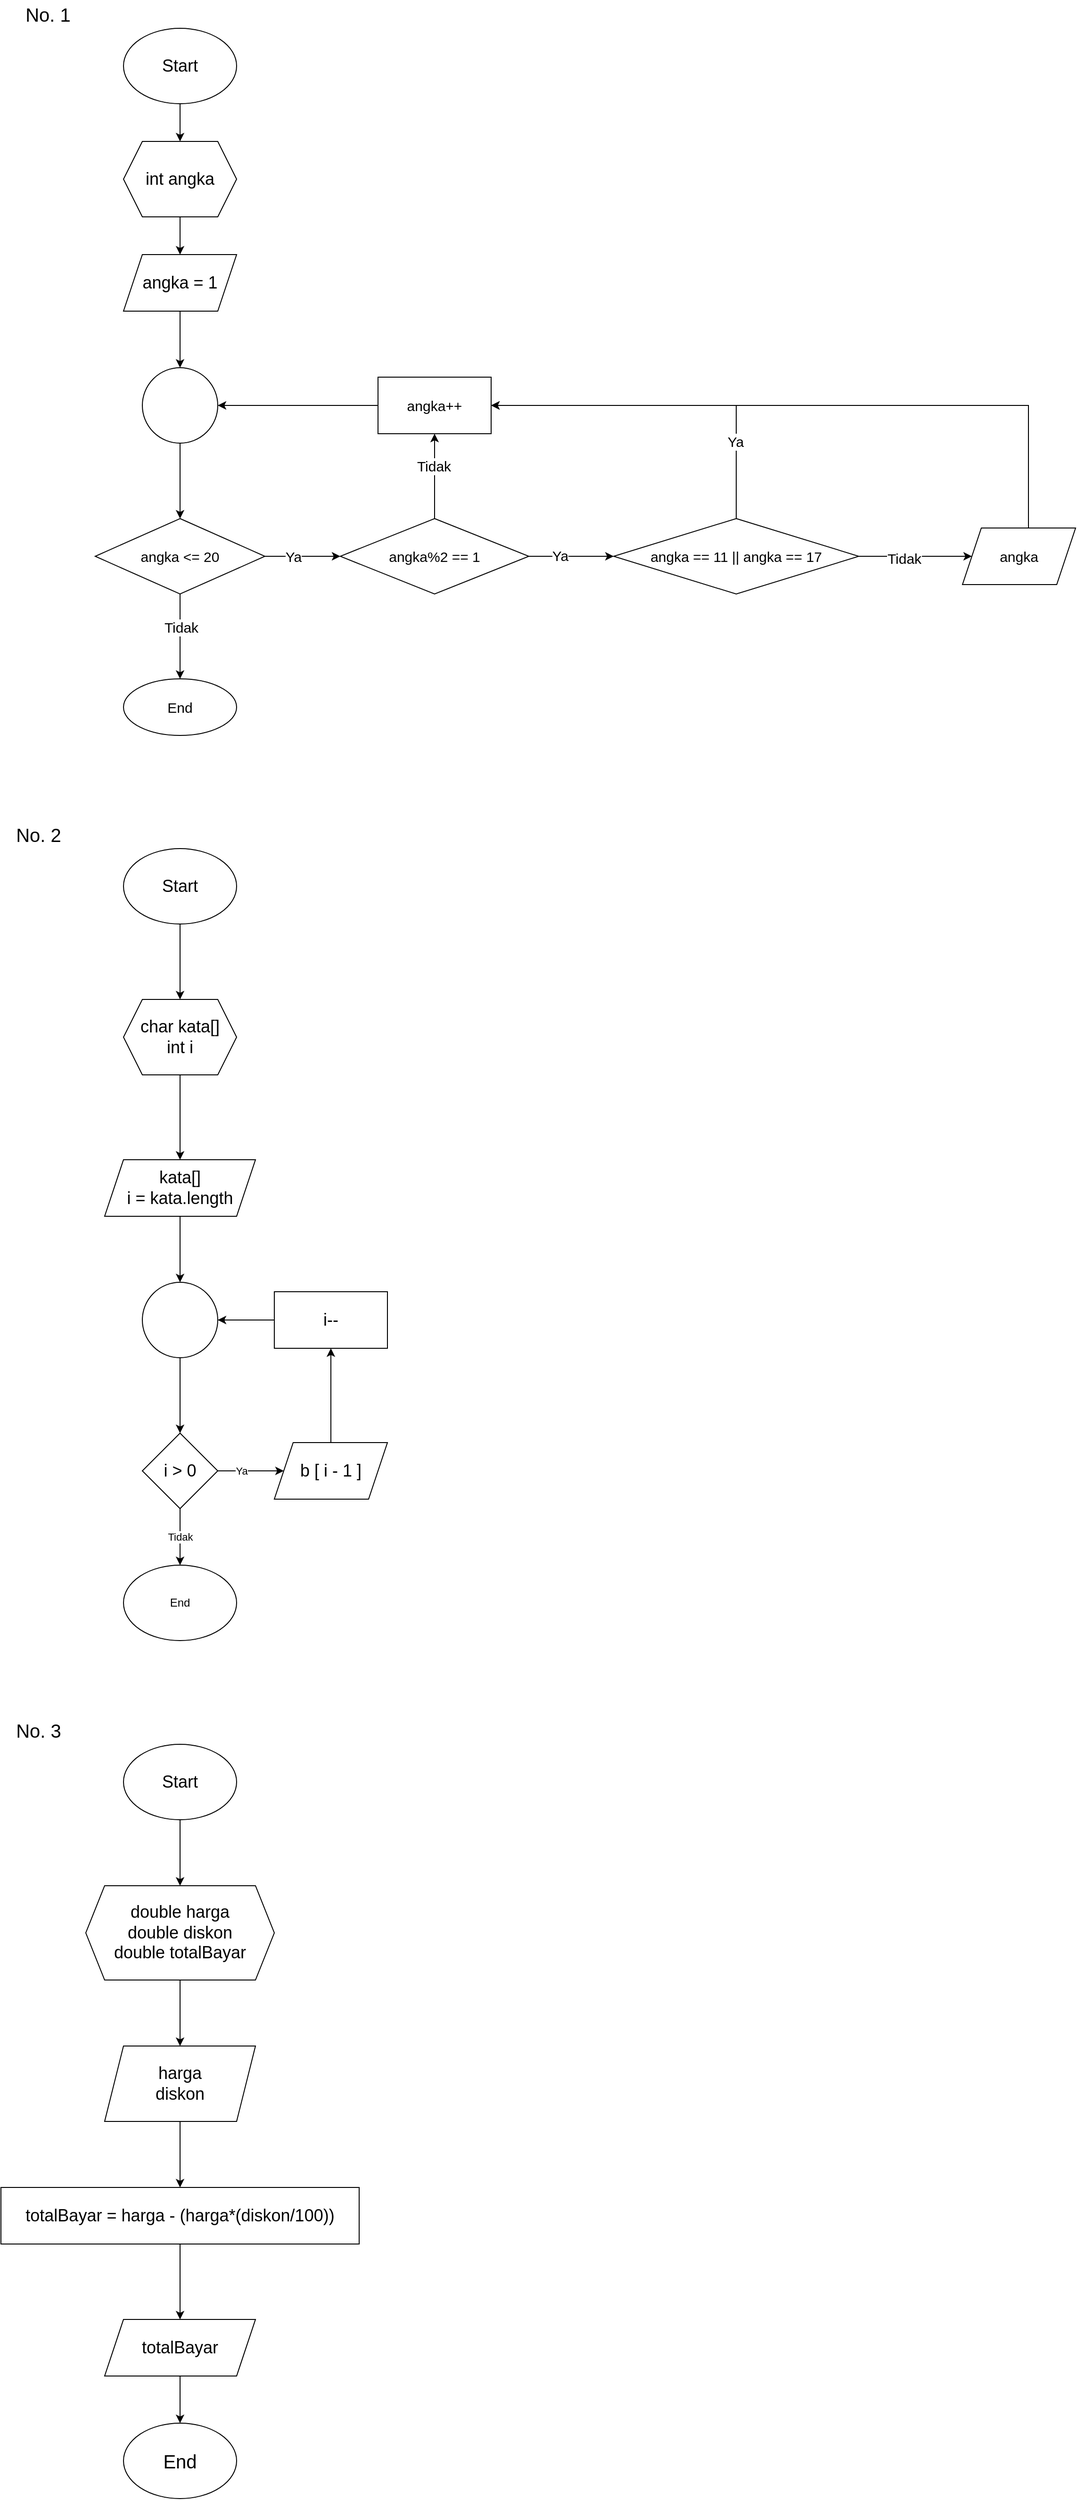 <mxfile version="20.8.16" type="device"><diagram id="xtq4PgHhhKeedCahc1uI" name="Page-1"><mxGraphModel dx="1173" dy="699" grid="1" gridSize="10" guides="1" tooltips="1" connect="1" arrows="1" fold="1" page="1" pageScale="1" pageWidth="850" pageHeight="1100" math="0" shadow="0"><root><mxCell id="0"/><mxCell id="1" parent="0"/><mxCell id="PBJj8Gcs8OxK-iHjFvAN-3" value="" style="edgeStyle=orthogonalEdgeStyle;rounded=0;orthogonalLoop=1;jettySize=auto;html=1;fontSize=18;" parent="1" source="PBJj8Gcs8OxK-iHjFvAN-1" target="PBJj8Gcs8OxK-iHjFvAN-2" edge="1"><mxGeometry relative="1" as="geometry"/></mxCell><mxCell id="PBJj8Gcs8OxK-iHjFvAN-1" value="Start" style="ellipse;whiteSpace=wrap;html=1;fontSize=18;" parent="1" vertex="1"><mxGeometry x="350" y="50" width="120" height="80" as="geometry"/></mxCell><mxCell id="PBJj8Gcs8OxK-iHjFvAN-5" value="" style="edgeStyle=orthogonalEdgeStyle;rounded=0;orthogonalLoop=1;jettySize=auto;html=1;fontSize=18;" parent="1" source="PBJj8Gcs8OxK-iHjFvAN-2" target="PBJj8Gcs8OxK-iHjFvAN-4" edge="1"><mxGeometry relative="1" as="geometry"/></mxCell><mxCell id="PBJj8Gcs8OxK-iHjFvAN-2" value="int angka" style="shape=hexagon;perimeter=hexagonPerimeter2;whiteSpace=wrap;html=1;fixedSize=1;fontSize=18;" parent="1" vertex="1"><mxGeometry x="350" y="170" width="120" height="80" as="geometry"/></mxCell><mxCell id="PBJj8Gcs8OxK-iHjFvAN-7" value="" style="edgeStyle=orthogonalEdgeStyle;rounded=0;orthogonalLoop=1;jettySize=auto;html=1;fontSize=18;" parent="1" source="PBJj8Gcs8OxK-iHjFvAN-4" target="PBJj8Gcs8OxK-iHjFvAN-6" edge="1"><mxGeometry relative="1" as="geometry"/></mxCell><mxCell id="PBJj8Gcs8OxK-iHjFvAN-4" value="angka = 1" style="shape=parallelogram;perimeter=parallelogramPerimeter;whiteSpace=wrap;html=1;fixedSize=1;fontSize=18;" parent="1" vertex="1"><mxGeometry x="350" y="290" width="120" height="60" as="geometry"/></mxCell><mxCell id="PBJj8Gcs8OxK-iHjFvAN-9" value="" style="edgeStyle=orthogonalEdgeStyle;rounded=0;orthogonalLoop=1;jettySize=auto;html=1;fontSize=18;" parent="1" source="PBJj8Gcs8OxK-iHjFvAN-6" target="PBJj8Gcs8OxK-iHjFvAN-8" edge="1"><mxGeometry relative="1" as="geometry"/></mxCell><mxCell id="PBJj8Gcs8OxK-iHjFvAN-6" value="" style="ellipse;whiteSpace=wrap;html=1;aspect=fixed;fontSize=18;" parent="1" vertex="1"><mxGeometry x="370" y="410" width="80" height="80" as="geometry"/></mxCell><mxCell id="PBJj8Gcs8OxK-iHjFvAN-12" value="" style="edgeStyle=orthogonalEdgeStyle;rounded=0;orthogonalLoop=1;jettySize=auto;html=1;fontSize=15;" parent="1" source="PBJj8Gcs8OxK-iHjFvAN-8" target="PBJj8Gcs8OxK-iHjFvAN-11" edge="1"><mxGeometry relative="1" as="geometry"/></mxCell><mxCell id="PBJj8Gcs8OxK-iHjFvAN-13" value="Tidak" style="edgeLabel;html=1;align=center;verticalAlign=middle;resizable=0;points=[];fontSize=15;" parent="PBJj8Gcs8OxK-iHjFvAN-12" vertex="1" connectable="0"><mxGeometry x="-0.222" y="1" relative="1" as="geometry"><mxPoint as="offset"/></mxGeometry></mxCell><mxCell id="PBJj8Gcs8OxK-iHjFvAN-15" value="" style="edgeStyle=orthogonalEdgeStyle;rounded=0;orthogonalLoop=1;jettySize=auto;html=1;fontSize=15;" parent="1" source="PBJj8Gcs8OxK-iHjFvAN-8" target="PBJj8Gcs8OxK-iHjFvAN-14" edge="1"><mxGeometry relative="1" as="geometry"/></mxCell><mxCell id="PBJj8Gcs8OxK-iHjFvAN-30" value="Ya" style="edgeLabel;html=1;align=center;verticalAlign=middle;resizable=0;points=[];fontSize=15;" parent="PBJj8Gcs8OxK-iHjFvAN-15" vertex="1" connectable="0"><mxGeometry x="-0.25" y="-4" relative="1" as="geometry"><mxPoint y="-4" as="offset"/></mxGeometry></mxCell><mxCell id="PBJj8Gcs8OxK-iHjFvAN-8" value="angka &amp;lt;= 20" style="rhombus;whiteSpace=wrap;html=1;fontSize=15;" parent="1" vertex="1"><mxGeometry x="320" y="570" width="180" height="80" as="geometry"/></mxCell><mxCell id="PBJj8Gcs8OxK-iHjFvAN-11" value="End" style="ellipse;whiteSpace=wrap;html=1;fontSize=15;" parent="1" vertex="1"><mxGeometry x="350" y="740" width="120" height="60" as="geometry"/></mxCell><mxCell id="PBJj8Gcs8OxK-iHjFvAN-17" value="" style="edgeStyle=orthogonalEdgeStyle;rounded=0;orthogonalLoop=1;jettySize=auto;html=1;fontSize=15;" parent="1" source="PBJj8Gcs8OxK-iHjFvAN-14" target="PBJj8Gcs8OxK-iHjFvAN-16" edge="1"><mxGeometry relative="1" as="geometry"/></mxCell><mxCell id="PBJj8Gcs8OxK-iHjFvAN-20" value="Tidak" style="edgeLabel;html=1;align=center;verticalAlign=middle;resizable=0;points=[];fontSize=15;" parent="PBJj8Gcs8OxK-iHjFvAN-17" vertex="1" connectable="0"><mxGeometry x="0.244" y="1" relative="1" as="geometry"><mxPoint as="offset"/></mxGeometry></mxCell><mxCell id="PBJj8Gcs8OxK-iHjFvAN-22" value="" style="edgeStyle=orthogonalEdgeStyle;rounded=0;orthogonalLoop=1;jettySize=auto;html=1;fontSize=15;" parent="1" source="PBJj8Gcs8OxK-iHjFvAN-14" target="PBJj8Gcs8OxK-iHjFvAN-21" edge="1"><mxGeometry relative="1" as="geometry"/></mxCell><mxCell id="PBJj8Gcs8OxK-iHjFvAN-28" value="Ya" style="edgeLabel;html=1;align=center;verticalAlign=middle;resizable=0;points=[];fontSize=15;" parent="PBJj8Gcs8OxK-iHjFvAN-22" vertex="1" connectable="0"><mxGeometry x="-0.267" y="1" relative="1" as="geometry"><mxPoint as="offset"/></mxGeometry></mxCell><mxCell id="PBJj8Gcs8OxK-iHjFvAN-14" value="angka%2 == 1" style="rhombus;whiteSpace=wrap;html=1;fontSize=15;" parent="1" vertex="1"><mxGeometry x="580" y="570" width="200" height="80" as="geometry"/></mxCell><mxCell id="PBJj8Gcs8OxK-iHjFvAN-18" style="edgeStyle=orthogonalEdgeStyle;rounded=0;orthogonalLoop=1;jettySize=auto;html=1;fontSize=15;" parent="1" source="PBJj8Gcs8OxK-iHjFvAN-16" target="PBJj8Gcs8OxK-iHjFvAN-6" edge="1"><mxGeometry relative="1" as="geometry"/></mxCell><mxCell id="PBJj8Gcs8OxK-iHjFvAN-16" value="angka++" style="whiteSpace=wrap;html=1;fontSize=15;" parent="1" vertex="1"><mxGeometry x="620" y="420" width="120" height="60" as="geometry"/></mxCell><mxCell id="PBJj8Gcs8OxK-iHjFvAN-23" style="edgeStyle=orthogonalEdgeStyle;rounded=0;orthogonalLoop=1;jettySize=auto;html=1;entryX=1;entryY=0.5;entryDx=0;entryDy=0;fontSize=15;" parent="1" source="PBJj8Gcs8OxK-iHjFvAN-21" target="PBJj8Gcs8OxK-iHjFvAN-16" edge="1"><mxGeometry relative="1" as="geometry"><Array as="points"><mxPoint x="1000" y="450"/></Array></mxGeometry></mxCell><mxCell id="PBJj8Gcs8OxK-iHjFvAN-24" value="Ya" style="edgeLabel;html=1;align=center;verticalAlign=middle;resizable=0;points=[];fontSize=15;" parent="PBJj8Gcs8OxK-iHjFvAN-23" vertex="1" connectable="0"><mxGeometry x="-0.565" y="1" relative="1" as="geometry"><mxPoint as="offset"/></mxGeometry></mxCell><mxCell id="PBJj8Gcs8OxK-iHjFvAN-26" value="" style="edgeStyle=orthogonalEdgeStyle;rounded=0;orthogonalLoop=1;jettySize=auto;html=1;fontSize=15;" parent="1" source="PBJj8Gcs8OxK-iHjFvAN-21" target="PBJj8Gcs8OxK-iHjFvAN-25" edge="1"><mxGeometry relative="1" as="geometry"/></mxCell><mxCell id="PBJj8Gcs8OxK-iHjFvAN-29" value="Tidak" style="edgeLabel;html=1;align=center;verticalAlign=middle;resizable=0;points=[];fontSize=15;" parent="PBJj8Gcs8OxK-iHjFvAN-26" vertex="1" connectable="0"><mxGeometry x="-0.2" y="-2" relative="1" as="geometry"><mxPoint as="offset"/></mxGeometry></mxCell><mxCell id="PBJj8Gcs8OxK-iHjFvAN-21" value="angka == 11 || angka == 17" style="rhombus;whiteSpace=wrap;html=1;fontSize=15;" parent="1" vertex="1"><mxGeometry x="870" y="570" width="260" height="80" as="geometry"/></mxCell><mxCell id="PBJj8Gcs8OxK-iHjFvAN-27" style="edgeStyle=orthogonalEdgeStyle;rounded=0;orthogonalLoop=1;jettySize=auto;html=1;entryX=1;entryY=0.5;entryDx=0;entryDy=0;fontSize=15;" parent="1" source="PBJj8Gcs8OxK-iHjFvAN-25" target="PBJj8Gcs8OxK-iHjFvAN-16" edge="1"><mxGeometry relative="1" as="geometry"><Array as="points"><mxPoint x="1310" y="450"/></Array></mxGeometry></mxCell><mxCell id="PBJj8Gcs8OxK-iHjFvAN-25" value="angka" style="shape=parallelogram;perimeter=parallelogramPerimeter;whiteSpace=wrap;html=1;fixedSize=1;fontSize=15;" parent="1" vertex="1"><mxGeometry x="1240" y="580" width="120" height="60" as="geometry"/></mxCell><mxCell id="A1ccByLo15NqXxvHxh6T-4" value="" style="edgeStyle=orthogonalEdgeStyle;rounded=0;orthogonalLoop=1;jettySize=auto;html=1;" edge="1" parent="1" source="A1ccByLo15NqXxvHxh6T-2" target="A1ccByLo15NqXxvHxh6T-3"><mxGeometry relative="1" as="geometry"/></mxCell><mxCell id="A1ccByLo15NqXxvHxh6T-2" value="Start" style="ellipse;whiteSpace=wrap;html=1;fontSize=18;" vertex="1" parent="1"><mxGeometry x="350" y="920" width="120" height="80" as="geometry"/></mxCell><mxCell id="A1ccByLo15NqXxvHxh6T-6" value="" style="edgeStyle=orthogonalEdgeStyle;rounded=0;orthogonalLoop=1;jettySize=auto;html=1;" edge="1" parent="1" source="A1ccByLo15NqXxvHxh6T-3" target="A1ccByLo15NqXxvHxh6T-5"><mxGeometry relative="1" as="geometry"/></mxCell><mxCell id="A1ccByLo15NqXxvHxh6T-3" value="char kata[]&lt;br&gt;int i" style="shape=hexagon;perimeter=hexagonPerimeter2;whiteSpace=wrap;html=1;fixedSize=1;fontSize=18;" vertex="1" parent="1"><mxGeometry x="350" y="1080" width="120" height="80" as="geometry"/></mxCell><mxCell id="A1ccByLo15NqXxvHxh6T-8" value="" style="edgeStyle=orthogonalEdgeStyle;rounded=0;orthogonalLoop=1;jettySize=auto;html=1;" edge="1" parent="1" source="A1ccByLo15NqXxvHxh6T-5" target="A1ccByLo15NqXxvHxh6T-7"><mxGeometry relative="1" as="geometry"/></mxCell><mxCell id="A1ccByLo15NqXxvHxh6T-5" value="kata[]&lt;br&gt;i = kata.length" style="shape=parallelogram;perimeter=parallelogramPerimeter;whiteSpace=wrap;html=1;fixedSize=1;fontSize=18;" vertex="1" parent="1"><mxGeometry x="330" y="1250" width="160" height="60" as="geometry"/></mxCell><mxCell id="A1ccByLo15NqXxvHxh6T-10" value="" style="edgeStyle=orthogonalEdgeStyle;rounded=0;orthogonalLoop=1;jettySize=auto;html=1;" edge="1" parent="1" source="A1ccByLo15NqXxvHxh6T-7" target="A1ccByLo15NqXxvHxh6T-9"><mxGeometry relative="1" as="geometry"/></mxCell><mxCell id="A1ccByLo15NqXxvHxh6T-7" value="" style="ellipse;whiteSpace=wrap;html=1;fontSize=18;" vertex="1" parent="1"><mxGeometry x="370" y="1380" width="80" height="80" as="geometry"/></mxCell><mxCell id="A1ccByLo15NqXxvHxh6T-12" value="" style="edgeStyle=orthogonalEdgeStyle;rounded=0;orthogonalLoop=1;jettySize=auto;html=1;" edge="1" parent="1" source="A1ccByLo15NqXxvHxh6T-9" target="A1ccByLo15NqXxvHxh6T-11"><mxGeometry relative="1" as="geometry"/></mxCell><mxCell id="A1ccByLo15NqXxvHxh6T-16" value="Ya" style="edgeLabel;html=1;align=center;verticalAlign=middle;resizable=0;points=[];" vertex="1" connectable="0" parent="A1ccByLo15NqXxvHxh6T-12"><mxGeometry x="-0.303" relative="1" as="geometry"><mxPoint as="offset"/></mxGeometry></mxCell><mxCell id="A1ccByLo15NqXxvHxh6T-18" value="" style="edgeStyle=orthogonalEdgeStyle;rounded=0;orthogonalLoop=1;jettySize=auto;html=1;" edge="1" parent="1" source="A1ccByLo15NqXxvHxh6T-9" target="A1ccByLo15NqXxvHxh6T-17"><mxGeometry relative="1" as="geometry"><Array as="points"><mxPoint x="410" y="1660"/><mxPoint x="410" y="1660"/></Array></mxGeometry></mxCell><mxCell id="A1ccByLo15NqXxvHxh6T-19" value="Tidak" style="edgeLabel;html=1;align=center;verticalAlign=middle;resizable=0;points=[];" vertex="1" connectable="0" parent="A1ccByLo15NqXxvHxh6T-18"><mxGeometry x="0.231" relative="1" as="geometry"><mxPoint y="-7" as="offset"/></mxGeometry></mxCell><mxCell id="A1ccByLo15NqXxvHxh6T-9" value="i &amp;gt; 0" style="rhombus;whiteSpace=wrap;html=1;fontSize=18;" vertex="1" parent="1"><mxGeometry x="370" y="1540" width="80" height="80" as="geometry"/></mxCell><mxCell id="A1ccByLo15NqXxvHxh6T-14" value="" style="edgeStyle=orthogonalEdgeStyle;rounded=0;orthogonalLoop=1;jettySize=auto;html=1;" edge="1" parent="1" source="A1ccByLo15NqXxvHxh6T-11" target="A1ccByLo15NqXxvHxh6T-13"><mxGeometry relative="1" as="geometry"/></mxCell><mxCell id="A1ccByLo15NqXxvHxh6T-11" value="b [ i - 1 ]" style="shape=parallelogram;perimeter=parallelogramPerimeter;whiteSpace=wrap;html=1;fixedSize=1;fontSize=18;" vertex="1" parent="1"><mxGeometry x="510" y="1550" width="120" height="60" as="geometry"/></mxCell><mxCell id="A1ccByLo15NqXxvHxh6T-15" value="" style="edgeStyle=orthogonalEdgeStyle;rounded=0;orthogonalLoop=1;jettySize=auto;html=1;" edge="1" parent="1" source="A1ccByLo15NqXxvHxh6T-13" target="A1ccByLo15NqXxvHxh6T-7"><mxGeometry relative="1" as="geometry"/></mxCell><mxCell id="A1ccByLo15NqXxvHxh6T-13" value="i--" style="whiteSpace=wrap;html=1;fontSize=18;" vertex="1" parent="1"><mxGeometry x="510" y="1390" width="120" height="60" as="geometry"/></mxCell><mxCell id="A1ccByLo15NqXxvHxh6T-17" value="End" style="ellipse;whiteSpace=wrap;html=1;" vertex="1" parent="1"><mxGeometry x="350" y="1680" width="120" height="80" as="geometry"/></mxCell><mxCell id="A1ccByLo15NqXxvHxh6T-20" value="No. 1" style="text;html=1;strokeColor=none;fillColor=none;align=center;verticalAlign=middle;whiteSpace=wrap;rounded=0;fontSize=20;" vertex="1" parent="1"><mxGeometry x="240" y="20" width="60" height="30" as="geometry"/></mxCell><mxCell id="A1ccByLo15NqXxvHxh6T-21" value="No. 2" style="text;html=1;strokeColor=none;fillColor=none;align=center;verticalAlign=middle;whiteSpace=wrap;rounded=0;fontSize=20;" vertex="1" parent="1"><mxGeometry x="230" y="890" width="60" height="30" as="geometry"/></mxCell><mxCell id="A1ccByLo15NqXxvHxh6T-25" value="" style="edgeStyle=orthogonalEdgeStyle;rounded=0;orthogonalLoop=1;jettySize=auto;html=1;fontSize=20;" edge="1" parent="1" source="A1ccByLo15NqXxvHxh6T-22" target="A1ccByLo15NqXxvHxh6T-24"><mxGeometry relative="1" as="geometry"/></mxCell><mxCell id="A1ccByLo15NqXxvHxh6T-22" value="Start" style="ellipse;whiteSpace=wrap;html=1;fontSize=18;" vertex="1" parent="1"><mxGeometry x="350" y="1870" width="120" height="80" as="geometry"/></mxCell><mxCell id="A1ccByLo15NqXxvHxh6T-23" value="No. 3" style="text;html=1;strokeColor=none;fillColor=none;align=center;verticalAlign=middle;whiteSpace=wrap;rounded=0;fontSize=20;" vertex="1" parent="1"><mxGeometry x="230" y="1840" width="60" height="30" as="geometry"/></mxCell><mxCell id="A1ccByLo15NqXxvHxh6T-27" value="" style="edgeStyle=orthogonalEdgeStyle;rounded=0;orthogonalLoop=1;jettySize=auto;html=1;fontSize=20;" edge="1" parent="1" source="A1ccByLo15NqXxvHxh6T-24" target="A1ccByLo15NqXxvHxh6T-26"><mxGeometry relative="1" as="geometry"/></mxCell><mxCell id="A1ccByLo15NqXxvHxh6T-24" value="double harga&lt;br&gt;double diskon&lt;br&gt;double totalBayar" style="shape=hexagon;perimeter=hexagonPerimeter2;whiteSpace=wrap;html=1;fixedSize=1;fontSize=18;" vertex="1" parent="1"><mxGeometry x="310" y="2020" width="200" height="100" as="geometry"/></mxCell><mxCell id="A1ccByLo15NqXxvHxh6T-31" value="" style="edgeStyle=orthogonalEdgeStyle;rounded=0;orthogonalLoop=1;jettySize=auto;html=1;fontSize=20;" edge="1" parent="1" source="A1ccByLo15NqXxvHxh6T-26" target="A1ccByLo15NqXxvHxh6T-30"><mxGeometry relative="1" as="geometry"/></mxCell><mxCell id="A1ccByLo15NqXxvHxh6T-26" value="harga&lt;br&gt;diskon" style="shape=parallelogram;perimeter=parallelogramPerimeter;whiteSpace=wrap;html=1;fixedSize=1;fontSize=18;" vertex="1" parent="1"><mxGeometry x="330" y="2190" width="160" height="80" as="geometry"/></mxCell><mxCell id="A1ccByLo15NqXxvHxh6T-33" value="" style="edgeStyle=orthogonalEdgeStyle;rounded=0;orthogonalLoop=1;jettySize=auto;html=1;fontSize=20;" edge="1" parent="1" source="A1ccByLo15NqXxvHxh6T-30" target="A1ccByLo15NqXxvHxh6T-32"><mxGeometry relative="1" as="geometry"/></mxCell><mxCell id="A1ccByLo15NqXxvHxh6T-30" value="totalBayar = harga - (harga*(diskon/100))" style="whiteSpace=wrap;html=1;fontSize=18;" vertex="1" parent="1"><mxGeometry x="220" y="2340" width="380" height="60" as="geometry"/></mxCell><mxCell id="A1ccByLo15NqXxvHxh6T-35" value="" style="edgeStyle=orthogonalEdgeStyle;rounded=0;orthogonalLoop=1;jettySize=auto;html=1;fontSize=20;" edge="1" parent="1" source="A1ccByLo15NqXxvHxh6T-32" target="A1ccByLo15NqXxvHxh6T-34"><mxGeometry relative="1" as="geometry"/></mxCell><mxCell id="A1ccByLo15NqXxvHxh6T-32" value="totalBayar" style="shape=parallelogram;perimeter=parallelogramPerimeter;whiteSpace=wrap;html=1;fixedSize=1;fontSize=18;" vertex="1" parent="1"><mxGeometry x="330" y="2480" width="160" height="60" as="geometry"/></mxCell><mxCell id="A1ccByLo15NqXxvHxh6T-34" value="End" style="ellipse;whiteSpace=wrap;html=1;fontSize=20;" vertex="1" parent="1"><mxGeometry x="350" y="2590" width="120" height="80" as="geometry"/></mxCell></root></mxGraphModel></diagram></mxfile>